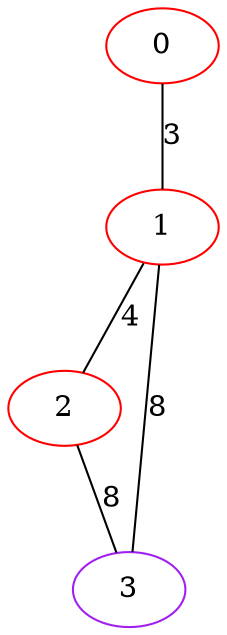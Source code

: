 graph "" {
0 [color=red, weight=1];
1 [color=red, weight=1];
2 [color=red, weight=1];
3 [color=purple, weight=4];
0 -- 1  [key=0, label=3];
1 -- 2  [key=0, label=4];
1 -- 3  [key=0, label=8];
2 -- 3  [key=0, label=8];
}
